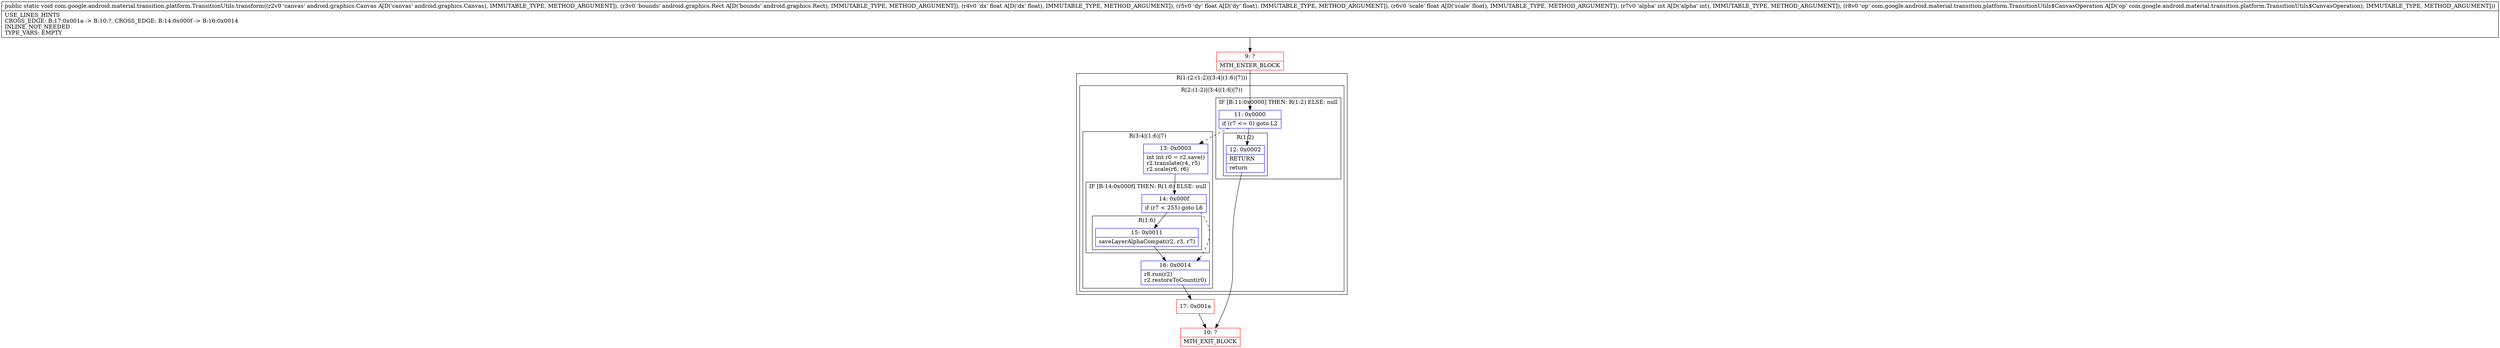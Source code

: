 digraph "CFG forcom.google.android.material.transition.platform.TransitionUtils.transform(Landroid\/graphics\/Canvas;Landroid\/graphics\/Rect;FFFILcom\/google\/android\/material\/transition\/platform\/TransitionUtils$CanvasOperation;)V" {
subgraph cluster_Region_216939190 {
label = "R(1:(2:(1:2)|(3:4|(1:6)|7)))";
node [shape=record,color=blue];
subgraph cluster_Region_960253810 {
label = "R(2:(1:2)|(3:4|(1:6)|7))";
node [shape=record,color=blue];
subgraph cluster_IfRegion_755644816 {
label = "IF [B:11:0x0000] THEN: R(1:2) ELSE: null";
node [shape=record,color=blue];
Node_11 [shape=record,label="{11\:\ 0x0000|if (r7 \<= 0) goto L2\l}"];
subgraph cluster_Region_1442306099 {
label = "R(1:2)";
node [shape=record,color=blue];
Node_12 [shape=record,label="{12\:\ 0x0002|RETURN\l|return\l}"];
}
}
subgraph cluster_Region_1989438958 {
label = "R(3:4|(1:6)|7)";
node [shape=record,color=blue];
Node_13 [shape=record,label="{13\:\ 0x0003|int int r0 = r2.save()\lr2.translate(r4, r5)\lr2.scale(r6, r6)\l}"];
subgraph cluster_IfRegion_674329521 {
label = "IF [B:14:0x000f] THEN: R(1:6) ELSE: null";
node [shape=record,color=blue];
Node_14 [shape=record,label="{14\:\ 0x000f|if (r7 \< 255) goto L6\l}"];
subgraph cluster_Region_1940778522 {
label = "R(1:6)";
node [shape=record,color=blue];
Node_15 [shape=record,label="{15\:\ 0x0011|saveLayerAlphaCompat(r2, r3, r7)\l}"];
}
}
Node_16 [shape=record,label="{16\:\ 0x0014|r8.run(r2)\lr2.restoreToCount(r0)\l}"];
}
}
}
Node_9 [shape=record,color=red,label="{9\:\ ?|MTH_ENTER_BLOCK\l}"];
Node_10 [shape=record,color=red,label="{10\:\ ?|MTH_EXIT_BLOCK\l}"];
Node_17 [shape=record,color=red,label="{17\:\ 0x001a}"];
MethodNode[shape=record,label="{public static void com.google.android.material.transition.platform.TransitionUtils.transform((r2v0 'canvas' android.graphics.Canvas A[D('canvas' android.graphics.Canvas), IMMUTABLE_TYPE, METHOD_ARGUMENT]), (r3v0 'bounds' android.graphics.Rect A[D('bounds' android.graphics.Rect), IMMUTABLE_TYPE, METHOD_ARGUMENT]), (r4v0 'dx' float A[D('dx' float), IMMUTABLE_TYPE, METHOD_ARGUMENT]), (r5v0 'dy' float A[D('dy' float), IMMUTABLE_TYPE, METHOD_ARGUMENT]), (r6v0 'scale' float A[D('scale' float), IMMUTABLE_TYPE, METHOD_ARGUMENT]), (r7v0 'alpha' int A[D('alpha' int), IMMUTABLE_TYPE, METHOD_ARGUMENT]), (r8v0 'op' com.google.android.material.transition.platform.TransitionUtils$CanvasOperation A[D('op' com.google.android.material.transition.platform.TransitionUtils$CanvasOperation), IMMUTABLE_TYPE, METHOD_ARGUMENT]))  | USE_LINES_HINTS\lCROSS_EDGE: B:17:0x001a \-\> B:10:?, CROSS_EDGE: B:14:0x000f \-\> B:16:0x0014\lINLINE_NOT_NEEDED\lTYPE_VARS: EMPTY\l}"];
MethodNode -> Node_9;Node_11 -> Node_12;
Node_11 -> Node_13[style=dashed];
Node_12 -> Node_10;
Node_13 -> Node_14;
Node_14 -> Node_15;
Node_14 -> Node_16[style=dashed];
Node_15 -> Node_16;
Node_16 -> Node_17;
Node_9 -> Node_11;
Node_17 -> Node_10;
}

